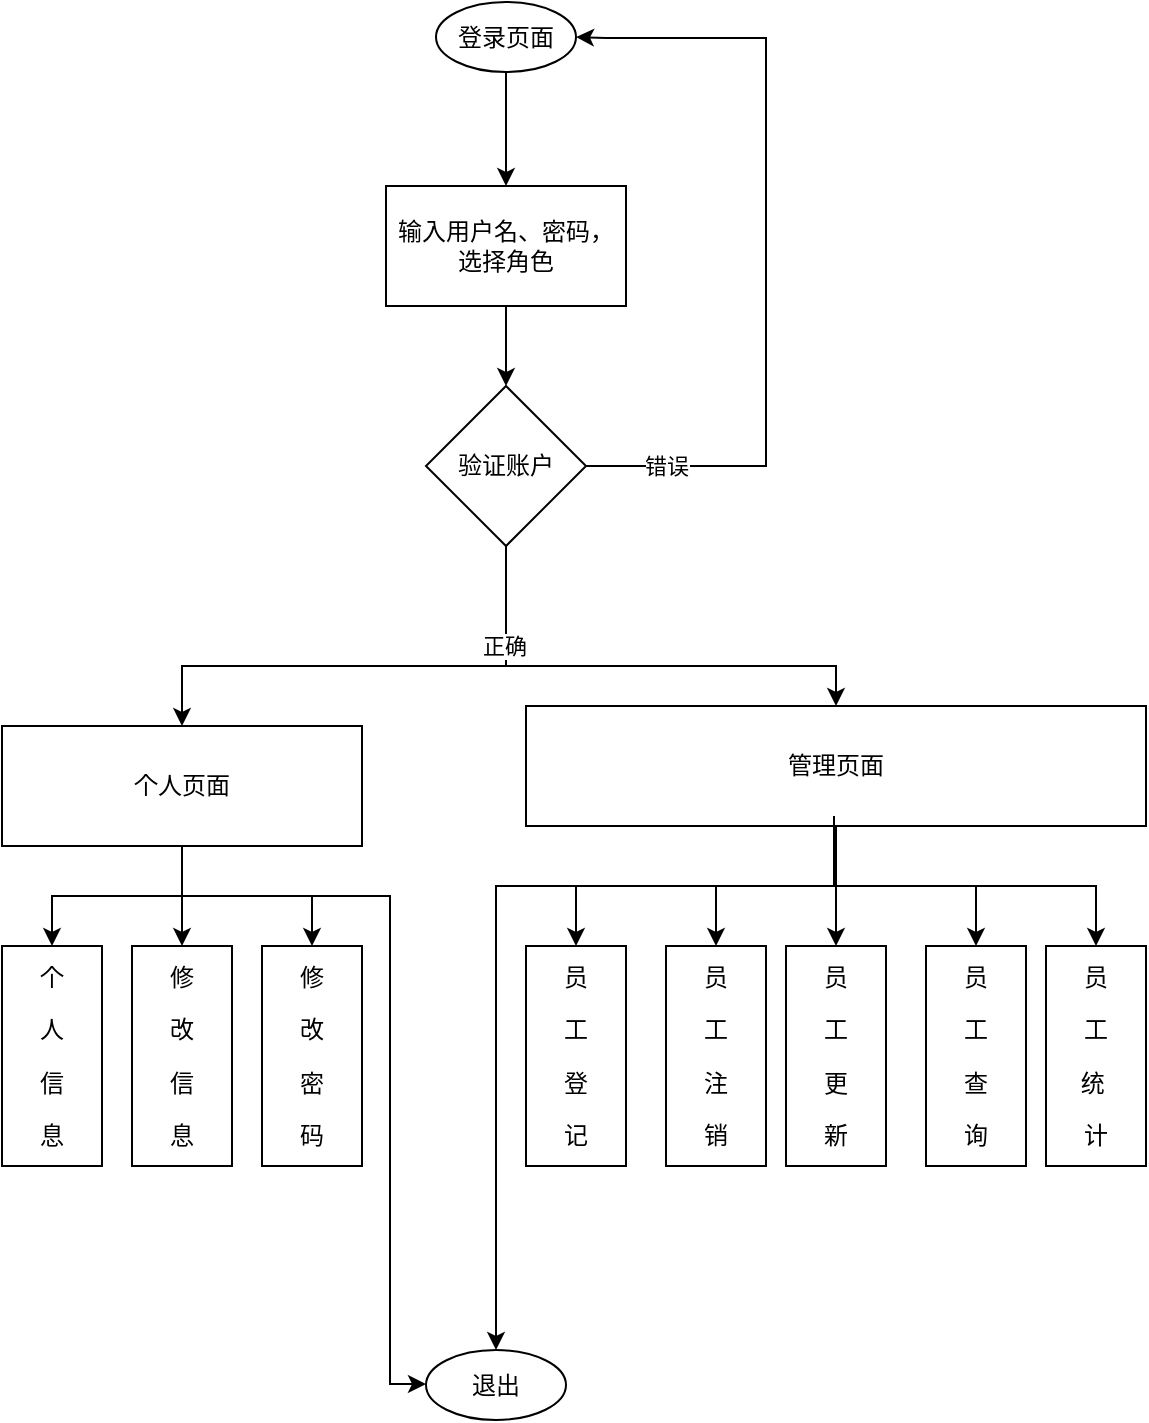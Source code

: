 <mxfile version="17.5.0" type="github">
  <diagram id="C5RBs43oDa-KdzZeNtuy" name="Page-1">
    <mxGraphModel dx="1220" dy="732" grid="0" gridSize="10" guides="1" tooltips="1" connect="1" arrows="1" fold="1" page="1" pageScale="1" pageWidth="827" pageHeight="1169" background="none" math="0" shadow="0">
      <root>
        <mxCell id="WIyWlLk6GJQsqaUBKTNV-0" />
        <mxCell id="WIyWlLk6GJQsqaUBKTNV-1" parent="WIyWlLk6GJQsqaUBKTNV-0" />
        <mxCell id="DbkgYi3-6XnPLpAuG7J6-19" style="edgeStyle=elbowEdgeStyle;rounded=0;orthogonalLoop=1;jettySize=auto;elbow=vertical;html=1;entryX=0.5;entryY=0;entryDx=0;entryDy=0;exitX=0.5;exitY=1;exitDx=0;exitDy=0;" edge="1" parent="WIyWlLk6GJQsqaUBKTNV-1" source="DbkgYi3-6XnPLpAuG7J6-38" target="DbkgYi3-6XnPLpAuG7J6-1">
          <mxGeometry relative="1" as="geometry">
            <mxPoint x="359" y="180" as="sourcePoint" />
          </mxGeometry>
        </mxCell>
        <mxCell id="DbkgYi3-6XnPLpAuG7J6-20" style="edgeStyle=elbowEdgeStyle;rounded=0;orthogonalLoop=1;jettySize=auto;elbow=vertical;html=1;entryX=0.5;entryY=0;entryDx=0;entryDy=0;" edge="1" parent="WIyWlLk6GJQsqaUBKTNV-1" source="DbkgYi3-6XnPLpAuG7J6-1" target="DbkgYi3-6XnPLpAuG7J6-2">
          <mxGeometry relative="1" as="geometry" />
        </mxCell>
        <mxCell id="DbkgYi3-6XnPLpAuG7J6-1" value="输入用户名、密码，选择角色" style="rounded=0;whiteSpace=wrap;html=1;" vertex="1" parent="WIyWlLk6GJQsqaUBKTNV-1">
          <mxGeometry x="299" y="236" width="120" height="60" as="geometry" />
        </mxCell>
        <mxCell id="DbkgYi3-6XnPLpAuG7J6-11" style="edgeStyle=orthogonalEdgeStyle;rounded=0;orthogonalLoop=1;jettySize=auto;html=1;entryX=1;entryY=0.5;entryDx=0;entryDy=0;" edge="1" parent="WIyWlLk6GJQsqaUBKTNV-1" source="DbkgYi3-6XnPLpAuG7J6-2" target="DbkgYi3-6XnPLpAuG7J6-38">
          <mxGeometry relative="1" as="geometry">
            <mxPoint x="409" y="153" as="targetPoint" />
            <Array as="points">
              <mxPoint x="489" y="376" />
              <mxPoint x="489" y="162" />
              <mxPoint x="409" y="162" />
            </Array>
          </mxGeometry>
        </mxCell>
        <mxCell id="DbkgYi3-6XnPLpAuG7J6-18" value="错误" style="edgeLabel;html=1;align=center;verticalAlign=middle;resizable=0;points=[];" vertex="1" connectable="0" parent="DbkgYi3-6XnPLpAuG7J6-11">
          <mxGeometry x="-0.904" y="1" relative="1" as="geometry">
            <mxPoint x="21" y="1" as="offset" />
          </mxGeometry>
        </mxCell>
        <mxCell id="DbkgYi3-6XnPLpAuG7J6-14" style="rounded=0;orthogonalLoop=1;jettySize=auto;html=1;entryX=0.5;entryY=0;entryDx=0;entryDy=0;exitX=0.5;exitY=1;exitDx=0;exitDy=0;edgeStyle=elbowEdgeStyle;elbow=vertical;" edge="1" parent="WIyWlLk6GJQsqaUBKTNV-1" target="DbkgYi3-6XnPLpAuG7J6-4">
          <mxGeometry relative="1" as="geometry">
            <mxPoint x="359" y="456" as="sourcePoint" />
          </mxGeometry>
        </mxCell>
        <mxCell id="DbkgYi3-6XnPLpAuG7J6-2" value="验证账户" style="rhombus;whiteSpace=wrap;html=1;" vertex="1" parent="WIyWlLk6GJQsqaUBKTNV-1">
          <mxGeometry x="319" y="336" width="80" height="80" as="geometry" />
        </mxCell>
        <mxCell id="DbkgYi3-6XnPLpAuG7J6-3" value="个人页面" style="rounded=0;whiteSpace=wrap;html=1;" vertex="1" parent="WIyWlLk6GJQsqaUBKTNV-1">
          <mxGeometry x="107" y="506" width="180" height="60" as="geometry" />
        </mxCell>
        <mxCell id="DbkgYi3-6XnPLpAuG7J6-26" style="edgeStyle=elbowEdgeStyle;rounded=0;orthogonalLoop=1;jettySize=auto;elbow=vertical;html=1;fontSize=12;" edge="1" parent="WIyWlLk6GJQsqaUBKTNV-1" source="DbkgYi3-6XnPLpAuG7J6-4" target="DbkgYi3-6XnPLpAuG7J6-21">
          <mxGeometry relative="1" as="geometry" />
        </mxCell>
        <mxCell id="DbkgYi3-6XnPLpAuG7J6-4" value="管理页面" style="rounded=0;whiteSpace=wrap;html=1;" vertex="1" parent="WIyWlLk6GJQsqaUBKTNV-1">
          <mxGeometry x="369" y="496" width="310" height="60" as="geometry" />
        </mxCell>
        <mxCell id="DbkgYi3-6XnPLpAuG7J6-5" value="&lt;p style=&quot;font-size: 12px&quot;&gt;个&lt;/p&gt;&lt;p style=&quot;font-size: 12px&quot;&gt;人&lt;/p&gt;&lt;p style=&quot;font-size: 12px&quot;&gt;信&lt;/p&gt;&lt;p style=&quot;font-size: 12px&quot;&gt;息&lt;/p&gt;" style="rounded=0;html=1;labelPosition=center;verticalLabelPosition=middle;align=center;verticalAlign=middle;direction=east;flipH=1;flipV=1;fontSize=12;horizontal=1;container=0;whiteSpace=wrap;" vertex="1" parent="WIyWlLk6GJQsqaUBKTNV-1">
          <mxGeometry x="107" y="616" width="50" height="110" as="geometry" />
        </mxCell>
        <mxCell id="DbkgYi3-6XnPLpAuG7J6-6" value="&lt;p&gt;修&lt;/p&gt;&lt;p&gt;改&lt;/p&gt;&lt;p&gt;信&lt;/p&gt;&lt;p&gt;息&lt;/p&gt;" style="rounded=0;whiteSpace=wrap;html=1;" vertex="1" parent="WIyWlLk6GJQsqaUBKTNV-1">
          <mxGeometry x="172" y="616" width="50" height="110" as="geometry" />
        </mxCell>
        <mxCell id="DbkgYi3-6XnPLpAuG7J6-7" value="&lt;p&gt;修&lt;/p&gt;&lt;p&gt;改&lt;/p&gt;&lt;p&gt;密&lt;/p&gt;&lt;p&gt;码&lt;/p&gt;" style="rounded=0;whiteSpace=wrap;html=1;" vertex="1" parent="WIyWlLk6GJQsqaUBKTNV-1">
          <mxGeometry x="237" y="616" width="50" height="110" as="geometry" />
        </mxCell>
        <mxCell id="DbkgYi3-6XnPLpAuG7J6-8" value="&lt;p&gt;员&lt;/p&gt;&lt;p&gt;工&lt;/p&gt;&lt;p&gt;注&lt;/p&gt;&lt;p&gt;销&lt;/p&gt;" style="rounded=0;whiteSpace=wrap;html=1;" vertex="1" parent="WIyWlLk6GJQsqaUBKTNV-1">
          <mxGeometry x="439" y="616" width="50" height="110" as="geometry" />
        </mxCell>
        <mxCell id="DbkgYi3-6XnPLpAuG7J6-9" value="&lt;p&gt;员&lt;/p&gt;&lt;p&gt;工&lt;/p&gt;&lt;p&gt;登&lt;/p&gt;&lt;p&gt;记&lt;/p&gt;" style="rounded=0;whiteSpace=wrap;html=1;" vertex="1" parent="WIyWlLk6GJQsqaUBKTNV-1">
          <mxGeometry x="369" y="616" width="50" height="110" as="geometry" />
        </mxCell>
        <mxCell id="DbkgYi3-6XnPLpAuG7J6-15" style="rounded=0;orthogonalLoop=1;jettySize=auto;html=1;entryX=0.5;entryY=0;entryDx=0;entryDy=0;exitX=0.5;exitY=1;exitDx=0;exitDy=0;edgeStyle=elbowEdgeStyle;elbow=vertical;" edge="1" parent="WIyWlLk6GJQsqaUBKTNV-1" source="DbkgYi3-6XnPLpAuG7J6-2" target="DbkgYi3-6XnPLpAuG7J6-3">
          <mxGeometry relative="1" as="geometry">
            <mxPoint x="359" y="456" as="sourcePoint" />
            <mxPoint x="484" y="506" as="targetPoint" />
            <Array as="points">
              <mxPoint x="309" y="476" />
            </Array>
          </mxGeometry>
        </mxCell>
        <mxCell id="DbkgYi3-6XnPLpAuG7J6-16" value="正确" style="edgeLabel;html=1;align=center;verticalAlign=middle;resizable=0;points=[];" vertex="1" connectable="0" parent="DbkgYi3-6XnPLpAuG7J6-15">
          <mxGeometry x="-0.609" y="-1" relative="1" as="geometry">
            <mxPoint as="offset" />
          </mxGeometry>
        </mxCell>
        <mxCell id="DbkgYi3-6XnPLpAuG7J6-21" value="&lt;p&gt;员&lt;/p&gt;&lt;p&gt;工&lt;/p&gt;&lt;p&gt;更&lt;/p&gt;&lt;p&gt;新&lt;/p&gt;" style="rounded=0;whiteSpace=wrap;html=1;" vertex="1" parent="WIyWlLk6GJQsqaUBKTNV-1">
          <mxGeometry x="499" y="616" width="50" height="110" as="geometry" />
        </mxCell>
        <mxCell id="DbkgYi3-6XnPLpAuG7J6-22" value="&lt;p&gt;员&lt;/p&gt;&lt;p&gt;工&lt;/p&gt;&lt;p&gt;查&lt;/p&gt;&lt;p&gt;询&lt;/p&gt;" style="rounded=0;whiteSpace=wrap;html=1;" vertex="1" parent="WIyWlLk6GJQsqaUBKTNV-1">
          <mxGeometry x="569" y="616" width="50" height="110" as="geometry" />
        </mxCell>
        <mxCell id="DbkgYi3-6XnPLpAuG7J6-23" value="&lt;p&gt;员&lt;/p&gt;&lt;p&gt;工&lt;/p&gt;&lt;p&gt;统&amp;nbsp;&lt;/p&gt;&lt;p&gt;计&lt;/p&gt;" style="rounded=0;whiteSpace=wrap;html=1;" vertex="1" parent="WIyWlLk6GJQsqaUBKTNV-1">
          <mxGeometry x="629" y="616" width="50" height="110" as="geometry" />
        </mxCell>
        <mxCell id="DbkgYi3-6XnPLpAuG7J6-25" style="edgeStyle=elbowEdgeStyle;rounded=0;orthogonalLoop=1;jettySize=auto;elbow=vertical;html=1;exitX=0.5;exitY=1;exitDx=0;exitDy=0;fontSize=12;entryX=0.5;entryY=0;entryDx=0;entryDy=0;" edge="1" parent="WIyWlLk6GJQsqaUBKTNV-1" source="DbkgYi3-6XnPLpAuG7J6-3" target="DbkgYi3-6XnPLpAuG7J6-6">
          <mxGeometry relative="1" as="geometry" />
        </mxCell>
        <mxCell id="DbkgYi3-6XnPLpAuG7J6-27" style="edgeStyle=elbowEdgeStyle;rounded=0;orthogonalLoop=1;jettySize=auto;elbow=vertical;html=1;exitX=0.5;exitY=1;exitDx=0;exitDy=0;fontSize=12;entryX=0.5;entryY=0;entryDx=0;entryDy=0;" edge="1" parent="WIyWlLk6GJQsqaUBKTNV-1" source="DbkgYi3-6XnPLpAuG7J6-3" target="DbkgYi3-6XnPLpAuG7J6-7">
          <mxGeometry relative="1" as="geometry">
            <mxPoint x="249" y="566" as="sourcePoint" />
            <mxPoint x="249" y="626" as="targetPoint" />
            <Array as="points">
              <mxPoint x="229" y="591" />
            </Array>
          </mxGeometry>
        </mxCell>
        <mxCell id="DbkgYi3-6XnPLpAuG7J6-28" style="edgeStyle=elbowEdgeStyle;rounded=0;orthogonalLoop=1;jettySize=auto;elbow=vertical;html=1;exitX=0.5;exitY=1;exitDx=0;exitDy=0;fontSize=12;entryX=0.5;entryY=0;entryDx=0;entryDy=0;" edge="1" parent="WIyWlLk6GJQsqaUBKTNV-1" source="DbkgYi3-6XnPLpAuG7J6-3" target="DbkgYi3-6XnPLpAuG7J6-5">
          <mxGeometry relative="1" as="geometry">
            <mxPoint x="249" y="566" as="sourcePoint" />
            <mxPoint x="249" y="626" as="targetPoint" />
          </mxGeometry>
        </mxCell>
        <mxCell id="DbkgYi3-6XnPLpAuG7J6-30" style="edgeStyle=elbowEdgeStyle;rounded=0;orthogonalLoop=1;jettySize=auto;elbow=vertical;html=1;fontSize=12;entryX=0.5;entryY=0;entryDx=0;entryDy=0;" edge="1" parent="WIyWlLk6GJQsqaUBKTNV-1" target="DbkgYi3-6XnPLpAuG7J6-23">
          <mxGeometry relative="1" as="geometry">
            <mxPoint x="524" y="557" as="sourcePoint" />
            <mxPoint x="534" y="626" as="targetPoint" />
            <Array as="points">
              <mxPoint x="543" y="586" />
              <mxPoint x="543" y="585" />
              <mxPoint x="509" y="579" />
              <mxPoint x="524" y="571" />
              <mxPoint x="523" y="576" />
              <mxPoint x="524" y="568" />
              <mxPoint x="525" y="568" />
              <mxPoint x="524" y="562" />
              <mxPoint x="531" y="572" />
            </Array>
          </mxGeometry>
        </mxCell>
        <mxCell id="DbkgYi3-6XnPLpAuG7J6-31" style="edgeStyle=elbowEdgeStyle;rounded=0;orthogonalLoop=1;jettySize=auto;elbow=vertical;html=1;fontSize=12;entryX=0.5;entryY=0;entryDx=0;entryDy=0;exitX=0.5;exitY=1;exitDx=0;exitDy=0;" edge="1" parent="WIyWlLk6GJQsqaUBKTNV-1" source="DbkgYi3-6XnPLpAuG7J6-4" target="DbkgYi3-6XnPLpAuG7J6-22">
          <mxGeometry relative="1" as="geometry">
            <mxPoint x="535" y="566" as="sourcePoint" />
            <mxPoint x="664" y="626" as="targetPoint" />
            <Array as="points">
              <mxPoint x="535" y="586" />
              <mxPoint x="555" y="584" />
              <mxPoint x="557" y="588" />
              <mxPoint x="529" y="581" />
              <mxPoint x="531" y="565" />
            </Array>
          </mxGeometry>
        </mxCell>
        <mxCell id="DbkgYi3-6XnPLpAuG7J6-33" style="edgeStyle=elbowEdgeStyle;rounded=0;orthogonalLoop=1;jettySize=auto;elbow=vertical;html=1;fontSize=12;entryX=0.5;entryY=0;entryDx=0;entryDy=0;" edge="1" parent="WIyWlLk6GJQsqaUBKTNV-1" target="DbkgYi3-6XnPLpAuG7J6-9">
          <mxGeometry relative="1" as="geometry">
            <mxPoint x="524" y="558" as="sourcePoint" />
            <mxPoint x="474" y="626" as="targetPoint" />
            <Array as="points">
              <mxPoint x="413" y="586" />
              <mxPoint x="411" y="585" />
              <mxPoint x="535" y="563" />
              <mxPoint x="490" y="586" />
              <mxPoint x="481" y="584" />
              <mxPoint x="485" y="587" />
              <mxPoint x="453" y="585" />
              <mxPoint x="439" y="587" />
              <mxPoint x="449" y="584" />
              <mxPoint x="501" y="587" />
              <mxPoint x="507" y="596" />
            </Array>
          </mxGeometry>
        </mxCell>
        <mxCell id="DbkgYi3-6XnPLpAuG7J6-34" style="edgeStyle=orthogonalEdgeStyle;rounded=0;orthogonalLoop=1;jettySize=auto;elbow=vertical;html=1;fontSize=12;entryX=0;entryY=0.5;entryDx=0;entryDy=0;" edge="1" parent="WIyWlLk6GJQsqaUBKTNV-1" target="DbkgYi3-6XnPLpAuG7J6-37">
          <mxGeometry relative="1" as="geometry">
            <mxPoint x="197" y="566" as="sourcePoint" />
            <mxPoint x="246" y="805" as="targetPoint" />
            <Array as="points">
              <mxPoint x="197" y="591" />
              <mxPoint x="301" y="591" />
              <mxPoint x="301" y="835" />
              <mxPoint x="319" y="835" />
            </Array>
          </mxGeometry>
        </mxCell>
        <mxCell id="DbkgYi3-6XnPLpAuG7J6-35" style="edgeStyle=elbowEdgeStyle;rounded=0;orthogonalLoop=1;jettySize=auto;elbow=vertical;html=1;fontSize=12;entryX=0.5;entryY=0;entryDx=0;entryDy=0;" edge="1" parent="WIyWlLk6GJQsqaUBKTNV-1" target="DbkgYi3-6XnPLpAuG7J6-8">
          <mxGeometry relative="1" as="geometry">
            <mxPoint x="524" y="559" as="sourcePoint" />
            <mxPoint x="404" y="626" as="targetPoint" />
            <Array as="points">
              <mxPoint x="522" y="586" />
              <mxPoint x="500" y="596" />
              <mxPoint x="491" y="594" />
              <mxPoint x="495" y="597" />
              <mxPoint x="463" y="595" />
              <mxPoint x="449" y="597" />
              <mxPoint x="459" y="594" />
              <mxPoint x="511" y="597" />
              <mxPoint x="517" y="606" />
            </Array>
          </mxGeometry>
        </mxCell>
        <mxCell id="DbkgYi3-6XnPLpAuG7J6-36" style="edgeStyle=elbowEdgeStyle;rounded=0;orthogonalLoop=1;jettySize=auto;elbow=vertical;html=1;fontSize=12;entryX=0.5;entryY=0;entryDx=0;entryDy=0;" edge="1" parent="WIyWlLk6GJQsqaUBKTNV-1" target="DbkgYi3-6XnPLpAuG7J6-37">
          <mxGeometry relative="1" as="geometry">
            <mxPoint x="523" y="551" as="sourcePoint" />
            <mxPoint x="336" y="781" as="targetPoint" />
            <Array as="points">
              <mxPoint x="422" y="586" />
              <mxPoint x="420" y="585" />
              <mxPoint x="544" y="563" />
              <mxPoint x="499" y="586" />
              <mxPoint x="490" y="584" />
              <mxPoint x="494" y="587" />
              <mxPoint x="462" y="585" />
              <mxPoint x="448" y="587" />
              <mxPoint x="458" y="584" />
              <mxPoint x="510" y="587" />
              <mxPoint x="516" y="596" />
            </Array>
          </mxGeometry>
        </mxCell>
        <mxCell id="DbkgYi3-6XnPLpAuG7J6-37" value="退出" style="ellipse;whiteSpace=wrap;html=1;fontSize=12;" vertex="1" parent="WIyWlLk6GJQsqaUBKTNV-1">
          <mxGeometry x="319" y="818" width="70" height="35" as="geometry" />
        </mxCell>
        <mxCell id="DbkgYi3-6XnPLpAuG7J6-38" value="登录页面" style="ellipse;whiteSpace=wrap;html=1;fontSize=12;" vertex="1" parent="WIyWlLk6GJQsqaUBKTNV-1">
          <mxGeometry x="324" y="144" width="70" height="35" as="geometry" />
        </mxCell>
      </root>
    </mxGraphModel>
  </diagram>
</mxfile>
